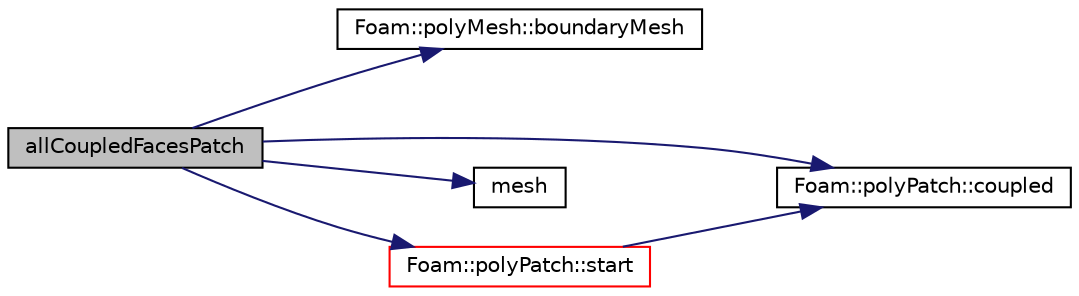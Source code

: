 digraph "allCoupledFacesPatch"
{
  bgcolor="transparent";
  edge [fontname="Helvetica",fontsize="10",labelfontname="Helvetica",labelfontsize="10"];
  node [fontname="Helvetica",fontsize="10",shape=record];
  rankdir="LR";
  Node368 [label="allCoupledFacesPatch",height=0.2,width=0.4,color="black", fillcolor="grey75", style="filled", fontcolor="black"];
  Node368 -> Node369 [color="midnightblue",fontsize="10",style="solid",fontname="Helvetica"];
  Node369 [label="Foam::polyMesh::boundaryMesh",height=0.2,width=0.4,color="black",URL="$a28565.html#a9f2b68c134340291eda6197f47f25484",tooltip="Return boundary mesh. "];
  Node368 -> Node370 [color="midnightblue",fontsize="10",style="solid",fontname="Helvetica"];
  Node370 [label="Foam::polyPatch::coupled",height=0.2,width=0.4,color="black",URL="$a28633.html#a39c01db0e66d00fe0621a0c7e5fc4ead",tooltip="Return true if this patch is geometrically coupled (i.e. faces and. "];
  Node368 -> Node371 [color="midnightblue",fontsize="10",style="solid",fontname="Helvetica"];
  Node371 [label="mesh",height=0.2,width=0.4,color="black",URL="$a23469.html#ae78c91f8ff731c07ccc4351d9fe861ba"];
  Node368 -> Node372 [color="midnightblue",fontsize="10",style="solid",fontname="Helvetica"];
  Node372 [label="Foam::polyPatch::start",height=0.2,width=0.4,color="red",URL="$a28633.html#a6bfd3e3abb11e98bdb4b98671cec1234",tooltip="Return start label of this patch in the polyMesh face list. "];
  Node372 -> Node370 [color="midnightblue",fontsize="10",style="solid",fontname="Helvetica"];
}
